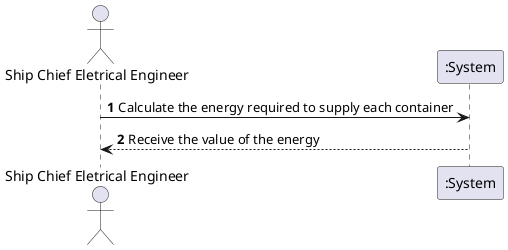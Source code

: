 @startuml
autonumber
'hide footbox
actor "Ship Chief Eletrical Engineer" as ADM

participant ":System" as Sys

ADM -> Sys : Calculate the energy required to supply each container
Sys --> ADM : Receive the value of the energy

@enduml
